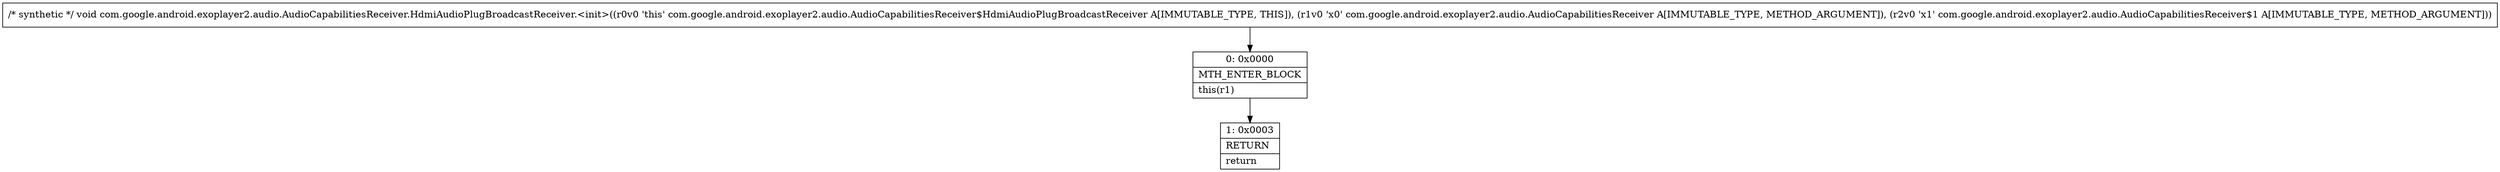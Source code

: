 digraph "CFG forcom.google.android.exoplayer2.audio.AudioCapabilitiesReceiver.HdmiAudioPlugBroadcastReceiver.\<init\>(Lcom\/google\/android\/exoplayer2\/audio\/AudioCapabilitiesReceiver;Lcom\/google\/android\/exoplayer2\/audio\/AudioCapabilitiesReceiver$1;)V" {
Node_0 [shape=record,label="{0\:\ 0x0000|MTH_ENTER_BLOCK\l|this(r1)\l}"];
Node_1 [shape=record,label="{1\:\ 0x0003|RETURN\l|return\l}"];
MethodNode[shape=record,label="{\/* synthetic *\/ void com.google.android.exoplayer2.audio.AudioCapabilitiesReceiver.HdmiAudioPlugBroadcastReceiver.\<init\>((r0v0 'this' com.google.android.exoplayer2.audio.AudioCapabilitiesReceiver$HdmiAudioPlugBroadcastReceiver A[IMMUTABLE_TYPE, THIS]), (r1v0 'x0' com.google.android.exoplayer2.audio.AudioCapabilitiesReceiver A[IMMUTABLE_TYPE, METHOD_ARGUMENT]), (r2v0 'x1' com.google.android.exoplayer2.audio.AudioCapabilitiesReceiver$1 A[IMMUTABLE_TYPE, METHOD_ARGUMENT])) }"];
MethodNode -> Node_0;
Node_0 -> Node_1;
}

